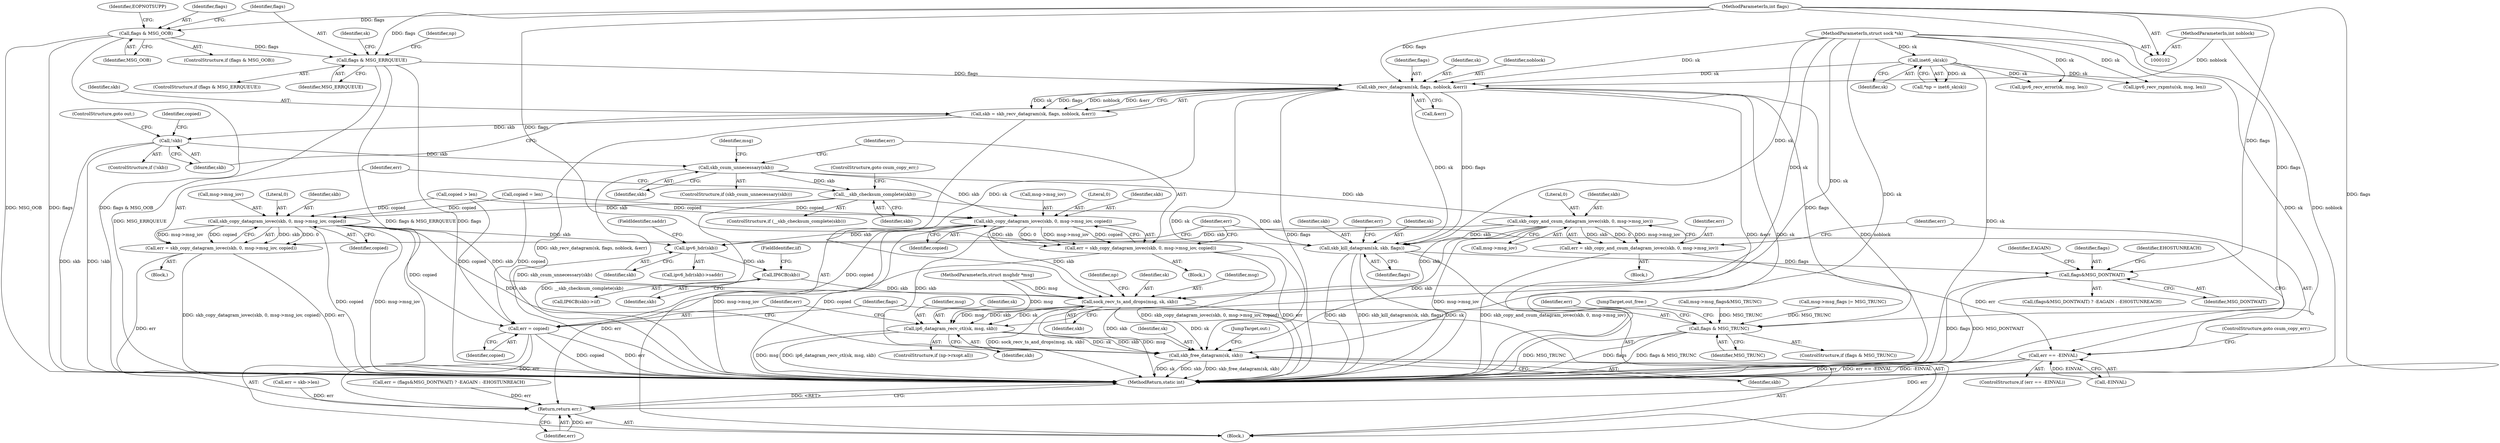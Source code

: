 digraph "0_linux_bceaa90240b6019ed73b49965eac7d167610be69_3@API" {
"1000162" [label="(Call,skb_recv_datagram(sk, flags, noblock, &err))"];
"1000114" [label="(Call,inet6_sk(sk))"];
"1000104" [label="(MethodParameterIn,struct sock *sk)"];
"1000135" [label="(Call,flags & MSG_ERRQUEUE)"];
"1000128" [label="(Call,flags & MSG_OOB)"];
"1000108" [label="(MethodParameterIn,int flags)"];
"1000107" [label="(MethodParameterIn,int noblock)"];
"1000160" [label="(Call,skb = skb_recv_datagram(sk, flags, noblock, &err))"];
"1000169" [label="(Call,!skb)"];
"1000191" [label="(Call,skb_csum_unnecessary(skb))"];
"1000196" [label="(Call,skb_copy_datagram_iovec(skb, 0, msg->msg_iov, copied))"];
"1000194" [label="(Call,err = skb_copy_datagram_iovec(skb, 0, msg->msg_iov, copied))"];
"1000319" [label="(Return,return err;)"];
"1000261" [label="(Call,ipv6_hdr(skb))"];
"1000279" [label="(Call,IP6CB(skb))"];
"1000288" [label="(Call,sock_recv_ts_and_drops(msg, sk, skb))"];
"1000298" [label="(Call,ip6_datagram_recv_ctl(sk, msg, skb))"];
"1000315" [label="(Call,skb_free_datagram(sk, skb))"];
"1000302" [label="(Call,err = copied)"];
"1000212" [label="(Call,__skb_checksum_complete(skb))"];
"1000217" [label="(Call,skb_copy_datagram_iovec(skb, 0, msg->msg_iov, copied))"];
"1000215" [label="(Call,err = skb_copy_datagram_iovec(skb, 0, msg->msg_iov, copied))"];
"1000322" [label="(Call,skb_kill_datagram(sk, skb, flags))"];
"1000329" [label="(Call,flags&MSG_DONTWAIT)"];
"1000228" [label="(Call,skb_copy_and_csum_datagram_iovec(skb, 0, msg->msg_iov))"];
"1000226" [label="(Call,err = skb_copy_and_csum_datagram_iovec(skb, 0, msg->msg_iov))"];
"1000235" [label="(Call,err == -EINVAL)"];
"1000306" [label="(Call,flags & MSG_TRUNC)"];
"1000227" [label="(Identifier,err)"];
"1000171" [label="(ControlStructure,goto out;)"];
"1000307" [label="(Identifier,flags)"];
"1000160" [label="(Call,skb = skb_recv_datagram(sk, flags, noblock, &err))"];
"1000162" [label="(Call,skb_recv_datagram(sk, flags, noblock, &err))"];
"1000193" [label="(Block,)"];
"1000202" [label="(Identifier,copied)"];
"1000156" [label="(Call,ipv6_recv_rxpmtu(sk, msg, len))"];
"1000129" [label="(Identifier,flags)"];
"1000295" [label="(Identifier,np)"];
"1000324" [label="(Identifier,skb)"];
"1000330" [label="(Identifier,flags)"];
"1000165" [label="(Identifier,noblock)"];
"1000327" [label="(Identifier,err)"];
"1000302" [label="(Call,err = copied)"];
"1000300" [label="(Identifier,msg)"];
"1000212" [label="(Call,__skb_checksum_complete(skb))"];
"1000194" [label="(Call,err = skb_copy_datagram_iovec(skb, 0, msg->msg_iov, copied))"];
"1000223" [label="(Identifier,copied)"];
"1000218" [label="(Identifier,skb)"];
"1000210" [label="(Block,)"];
"1000139" [label="(Call,ipv6_recv_error(sk, msg, len))"];
"1000262" [label="(Identifier,skb)"];
"1000335" [label="(Identifier,EHOSTUNREACH)"];
"1000260" [label="(Call,ipv6_hdr(skb)->saddr)"];
"1000301" [label="(Identifier,skb)"];
"1000328" [label="(Call,(flags&MSG_DONTWAIT) ? -EAGAIN : -EHOSTUNREACH)"];
"1000326" [label="(Call,err = (flags&MSG_DONTWAIT) ? -EAGAIN : -EHOSTUNREACH)"];
"1000225" [label="(Block,)"];
"1000314" [label="(JumpTarget,out_free:)"];
"1000140" [label="(Identifier,sk)"];
"1000215" [label="(Call,err = skb_copy_datagram_iovec(skb, 0, msg->msg_iov, copied))"];
"1000320" [label="(Identifier,err)"];
"1000281" [label="(FieldIdentifier,iif)"];
"1000168" [label="(ControlStructure,if (!skb))"];
"1000217" [label="(Call,skb_copy_datagram_iovec(skb, 0, msg->msg_iov, copied))"];
"1000137" [label="(Identifier,MSG_ERRQUEUE)"];
"1000234" [label="(ControlStructure,if (err == -EINVAL))"];
"1000288" [label="(Call,sock_recv_ts_and_drops(msg, sk, skb))"];
"1000261" [label="(Call,ipv6_hdr(skb))"];
"1000318" [label="(JumpTarget,out:)"];
"1000214" [label="(ControlStructure,goto csum_copy_err;)"];
"1000146" [label="(Identifier,np)"];
"1000198" [label="(Literal,0)"];
"1000213" [label="(Identifier,skb)"];
"1000323" [label="(Identifier,sk)"];
"1000306" [label="(Call,flags & MSG_TRUNC)"];
"1000127" [label="(ControlStructure,if (flags & MSG_OOB))"];
"1000241" [label="(Identifier,err)"];
"1000178" [label="(Call,copied > len)"];
"1000304" [label="(Identifier,copied)"];
"1000292" [label="(ControlStructure,if (np->rxopt.all))"];
"1000228" [label="(Call,skb_copy_and_csum_datagram_iovec(skb, 0, msg->msg_iov))"];
"1000170" [label="(Identifier,skb)"];
"1000161" [label="(Identifier,skb)"];
"1000115" [label="(Identifier,sk)"];
"1000331" [label="(Identifier,MSG_DONTWAIT)"];
"1000166" [label="(Call,&err)"];
"1000337" [label="(MethodReturn,static int)"];
"1000128" [label="(Call,flags & MSG_OOB)"];
"1000173" [label="(Identifier,copied)"];
"1000299" [label="(Identifier,sk)"];
"1000134" [label="(ControlStructure,if (flags & MSG_ERRQUEUE))"];
"1000322" [label="(Call,skb_kill_datagram(sk, skb, flags))"];
"1000315" [label="(Call,skb_free_datagram(sk, skb))"];
"1000169" [label="(Call,!skb)"];
"1000236" [label="(Identifier,err)"];
"1000280" [label="(Identifier,skb)"];
"1000235" [label="(Call,err == -EINVAL)"];
"1000196" [label="(Call,skb_copy_datagram_iovec(skb, 0, msg->msg_iov, copied))"];
"1000290" [label="(Identifier,sk)"];
"1000309" [label="(Call,err = skb->len)"];
"1000316" [label="(Identifier,sk)"];
"1000289" [label="(Identifier,msg)"];
"1000305" [label="(ControlStructure,if (flags & MSG_TRUNC))"];
"1000303" [label="(Identifier,err)"];
"1000219" [label="(Literal,0)"];
"1000164" [label="(Identifier,flags)"];
"1000229" [label="(Identifier,skb)"];
"1000192" [label="(Identifier,skb)"];
"1000195" [label="(Identifier,err)"];
"1000231" [label="(Call,msg->msg_iov)"];
"1000112" [label="(Call,*np = inet6_sk(sk))"];
"1000105" [label="(MethodParameterIn,struct msghdr *msg)"];
"1000182" [label="(Call,copied = len)"];
"1000104" [label="(MethodParameterIn,struct sock *sk)"];
"1000278" [label="(Call,IP6CB(skb)->iif)"];
"1000279" [label="(Call,IP6CB(skb))"];
"1000298" [label="(Call,ip6_datagram_recv_ctl(sk, msg, skb))"];
"1000226" [label="(Call,err = skb_copy_and_csum_datagram_iovec(skb, 0, msg->msg_iov))"];
"1000237" [label="(Call,-EINVAL)"];
"1000135" [label="(Call,flags & MSG_ERRQUEUE)"];
"1000205" [label="(Call,msg->msg_flags&MSG_TRUNC)"];
"1000325" [label="(Identifier,flags)"];
"1000207" [label="(Identifier,msg)"];
"1000185" [label="(Call,msg->msg_flags |= MSG_TRUNC)"];
"1000130" [label="(Identifier,MSG_OOB)"];
"1000308" [label="(Identifier,MSG_TRUNC)"];
"1000211" [label="(ControlStructure,if (__skb_checksum_complete(skb)))"];
"1000291" [label="(Identifier,skb)"];
"1000317" [label="(Identifier,skb)"];
"1000329" [label="(Call,flags&MSG_DONTWAIT)"];
"1000197" [label="(Identifier,skb)"];
"1000216" [label="(Identifier,err)"];
"1000114" [label="(Call,inet6_sk(sk))"];
"1000107" [label="(MethodParameterIn,int noblock)"];
"1000163" [label="(Identifier,sk)"];
"1000190" [label="(ControlStructure,if (skb_csum_unnecessary(skb)))"];
"1000136" [label="(Identifier,flags)"];
"1000310" [label="(Identifier,err)"];
"1000191" [label="(Call,skb_csum_unnecessary(skb))"];
"1000133" [label="(Identifier,EOPNOTSUPP)"];
"1000319" [label="(Return,return err;)"];
"1000263" [label="(FieldIdentifier,saddr)"];
"1000199" [label="(Call,msg->msg_iov)"];
"1000220" [label="(Call,msg->msg_iov)"];
"1000333" [label="(Identifier,EAGAIN)"];
"1000230" [label="(Literal,0)"];
"1000108" [label="(MethodParameterIn,int flags)"];
"1000239" [label="(ControlStructure,goto csum_copy_err;)"];
"1000110" [label="(Block,)"];
"1000162" -> "1000160"  [label="AST: "];
"1000162" -> "1000166"  [label="CFG: "];
"1000163" -> "1000162"  [label="AST: "];
"1000164" -> "1000162"  [label="AST: "];
"1000165" -> "1000162"  [label="AST: "];
"1000166" -> "1000162"  [label="AST: "];
"1000160" -> "1000162"  [label="CFG: "];
"1000162" -> "1000337"  [label="DDG: flags"];
"1000162" -> "1000337"  [label="DDG: &err"];
"1000162" -> "1000337"  [label="DDG: sk"];
"1000162" -> "1000337"  [label="DDG: noblock"];
"1000162" -> "1000160"  [label="DDG: sk"];
"1000162" -> "1000160"  [label="DDG: flags"];
"1000162" -> "1000160"  [label="DDG: noblock"];
"1000162" -> "1000160"  [label="DDG: &err"];
"1000114" -> "1000162"  [label="DDG: sk"];
"1000104" -> "1000162"  [label="DDG: sk"];
"1000135" -> "1000162"  [label="DDG: flags"];
"1000108" -> "1000162"  [label="DDG: flags"];
"1000107" -> "1000162"  [label="DDG: noblock"];
"1000162" -> "1000288"  [label="DDG: sk"];
"1000162" -> "1000306"  [label="DDG: flags"];
"1000162" -> "1000315"  [label="DDG: sk"];
"1000162" -> "1000322"  [label="DDG: sk"];
"1000162" -> "1000322"  [label="DDG: flags"];
"1000114" -> "1000112"  [label="AST: "];
"1000114" -> "1000115"  [label="CFG: "];
"1000115" -> "1000114"  [label="AST: "];
"1000112" -> "1000114"  [label="CFG: "];
"1000114" -> "1000337"  [label="DDG: sk"];
"1000114" -> "1000112"  [label="DDG: sk"];
"1000104" -> "1000114"  [label="DDG: sk"];
"1000114" -> "1000139"  [label="DDG: sk"];
"1000114" -> "1000156"  [label="DDG: sk"];
"1000104" -> "1000102"  [label="AST: "];
"1000104" -> "1000337"  [label="DDG: sk"];
"1000104" -> "1000139"  [label="DDG: sk"];
"1000104" -> "1000156"  [label="DDG: sk"];
"1000104" -> "1000288"  [label="DDG: sk"];
"1000104" -> "1000298"  [label="DDG: sk"];
"1000104" -> "1000315"  [label="DDG: sk"];
"1000104" -> "1000322"  [label="DDG: sk"];
"1000135" -> "1000134"  [label="AST: "];
"1000135" -> "1000137"  [label="CFG: "];
"1000136" -> "1000135"  [label="AST: "];
"1000137" -> "1000135"  [label="AST: "];
"1000140" -> "1000135"  [label="CFG: "];
"1000146" -> "1000135"  [label="CFG: "];
"1000135" -> "1000337"  [label="DDG: flags & MSG_ERRQUEUE"];
"1000135" -> "1000337"  [label="DDG: flags"];
"1000135" -> "1000337"  [label="DDG: MSG_ERRQUEUE"];
"1000128" -> "1000135"  [label="DDG: flags"];
"1000108" -> "1000135"  [label="DDG: flags"];
"1000128" -> "1000127"  [label="AST: "];
"1000128" -> "1000130"  [label="CFG: "];
"1000129" -> "1000128"  [label="AST: "];
"1000130" -> "1000128"  [label="AST: "];
"1000133" -> "1000128"  [label="CFG: "];
"1000136" -> "1000128"  [label="CFG: "];
"1000128" -> "1000337"  [label="DDG: MSG_OOB"];
"1000128" -> "1000337"  [label="DDG: flags"];
"1000128" -> "1000337"  [label="DDG: flags & MSG_OOB"];
"1000108" -> "1000128"  [label="DDG: flags"];
"1000108" -> "1000102"  [label="AST: "];
"1000108" -> "1000337"  [label="DDG: flags"];
"1000108" -> "1000306"  [label="DDG: flags"];
"1000108" -> "1000322"  [label="DDG: flags"];
"1000108" -> "1000329"  [label="DDG: flags"];
"1000107" -> "1000102"  [label="AST: "];
"1000107" -> "1000337"  [label="DDG: noblock"];
"1000160" -> "1000110"  [label="AST: "];
"1000161" -> "1000160"  [label="AST: "];
"1000170" -> "1000160"  [label="CFG: "];
"1000160" -> "1000337"  [label="DDG: skb_recv_datagram(sk, flags, noblock, &err)"];
"1000160" -> "1000169"  [label="DDG: skb"];
"1000169" -> "1000168"  [label="AST: "];
"1000169" -> "1000170"  [label="CFG: "];
"1000170" -> "1000169"  [label="AST: "];
"1000171" -> "1000169"  [label="CFG: "];
"1000173" -> "1000169"  [label="CFG: "];
"1000169" -> "1000337"  [label="DDG: !skb"];
"1000169" -> "1000337"  [label="DDG: skb"];
"1000169" -> "1000191"  [label="DDG: skb"];
"1000191" -> "1000190"  [label="AST: "];
"1000191" -> "1000192"  [label="CFG: "];
"1000192" -> "1000191"  [label="AST: "];
"1000195" -> "1000191"  [label="CFG: "];
"1000207" -> "1000191"  [label="CFG: "];
"1000191" -> "1000337"  [label="DDG: skb_csum_unnecessary(skb)"];
"1000191" -> "1000196"  [label="DDG: skb"];
"1000191" -> "1000212"  [label="DDG: skb"];
"1000191" -> "1000228"  [label="DDG: skb"];
"1000196" -> "1000194"  [label="AST: "];
"1000196" -> "1000202"  [label="CFG: "];
"1000197" -> "1000196"  [label="AST: "];
"1000198" -> "1000196"  [label="AST: "];
"1000199" -> "1000196"  [label="AST: "];
"1000202" -> "1000196"  [label="AST: "];
"1000194" -> "1000196"  [label="CFG: "];
"1000196" -> "1000337"  [label="DDG: msg->msg_iov"];
"1000196" -> "1000337"  [label="DDG: copied"];
"1000196" -> "1000194"  [label="DDG: skb"];
"1000196" -> "1000194"  [label="DDG: 0"];
"1000196" -> "1000194"  [label="DDG: msg->msg_iov"];
"1000196" -> "1000194"  [label="DDG: copied"];
"1000178" -> "1000196"  [label="DDG: copied"];
"1000182" -> "1000196"  [label="DDG: copied"];
"1000196" -> "1000261"  [label="DDG: skb"];
"1000196" -> "1000288"  [label="DDG: skb"];
"1000196" -> "1000302"  [label="DDG: copied"];
"1000196" -> "1000315"  [label="DDG: skb"];
"1000194" -> "1000193"  [label="AST: "];
"1000195" -> "1000194"  [label="AST: "];
"1000241" -> "1000194"  [label="CFG: "];
"1000194" -> "1000337"  [label="DDG: err"];
"1000194" -> "1000337"  [label="DDG: skb_copy_datagram_iovec(skb, 0, msg->msg_iov, copied)"];
"1000194" -> "1000319"  [label="DDG: err"];
"1000319" -> "1000110"  [label="AST: "];
"1000319" -> "1000320"  [label="CFG: "];
"1000320" -> "1000319"  [label="AST: "];
"1000337" -> "1000319"  [label="CFG: "];
"1000319" -> "1000337"  [label="DDG: <RET>"];
"1000320" -> "1000319"  [label="DDG: err"];
"1000309" -> "1000319"  [label="DDG: err"];
"1000235" -> "1000319"  [label="DDG: err"];
"1000215" -> "1000319"  [label="DDG: err"];
"1000302" -> "1000319"  [label="DDG: err"];
"1000326" -> "1000319"  [label="DDG: err"];
"1000261" -> "1000260"  [label="AST: "];
"1000261" -> "1000262"  [label="CFG: "];
"1000262" -> "1000261"  [label="AST: "];
"1000263" -> "1000261"  [label="CFG: "];
"1000228" -> "1000261"  [label="DDG: skb"];
"1000217" -> "1000261"  [label="DDG: skb"];
"1000261" -> "1000279"  [label="DDG: skb"];
"1000279" -> "1000278"  [label="AST: "];
"1000279" -> "1000280"  [label="CFG: "];
"1000280" -> "1000279"  [label="AST: "];
"1000281" -> "1000279"  [label="CFG: "];
"1000279" -> "1000288"  [label="DDG: skb"];
"1000288" -> "1000110"  [label="AST: "];
"1000288" -> "1000291"  [label="CFG: "];
"1000289" -> "1000288"  [label="AST: "];
"1000290" -> "1000288"  [label="AST: "];
"1000291" -> "1000288"  [label="AST: "];
"1000295" -> "1000288"  [label="CFG: "];
"1000288" -> "1000337"  [label="DDG: msg"];
"1000288" -> "1000337"  [label="DDG: sock_recv_ts_and_drops(msg, sk, skb)"];
"1000105" -> "1000288"  [label="DDG: msg"];
"1000228" -> "1000288"  [label="DDG: skb"];
"1000217" -> "1000288"  [label="DDG: skb"];
"1000288" -> "1000298"  [label="DDG: sk"];
"1000288" -> "1000298"  [label="DDG: msg"];
"1000288" -> "1000298"  [label="DDG: skb"];
"1000288" -> "1000315"  [label="DDG: sk"];
"1000288" -> "1000315"  [label="DDG: skb"];
"1000298" -> "1000292"  [label="AST: "];
"1000298" -> "1000301"  [label="CFG: "];
"1000299" -> "1000298"  [label="AST: "];
"1000300" -> "1000298"  [label="AST: "];
"1000301" -> "1000298"  [label="AST: "];
"1000303" -> "1000298"  [label="CFG: "];
"1000298" -> "1000337"  [label="DDG: ip6_datagram_recv_ctl(sk, msg, skb)"];
"1000298" -> "1000337"  [label="DDG: msg"];
"1000105" -> "1000298"  [label="DDG: msg"];
"1000298" -> "1000315"  [label="DDG: sk"];
"1000298" -> "1000315"  [label="DDG: skb"];
"1000315" -> "1000110"  [label="AST: "];
"1000315" -> "1000317"  [label="CFG: "];
"1000316" -> "1000315"  [label="AST: "];
"1000317" -> "1000315"  [label="AST: "];
"1000318" -> "1000315"  [label="CFG: "];
"1000315" -> "1000337"  [label="DDG: skb_free_datagram(sk, skb)"];
"1000315" -> "1000337"  [label="DDG: sk"];
"1000315" -> "1000337"  [label="DDG: skb"];
"1000228" -> "1000315"  [label="DDG: skb"];
"1000217" -> "1000315"  [label="DDG: skb"];
"1000302" -> "1000110"  [label="AST: "];
"1000302" -> "1000304"  [label="CFG: "];
"1000303" -> "1000302"  [label="AST: "];
"1000304" -> "1000302"  [label="AST: "];
"1000307" -> "1000302"  [label="CFG: "];
"1000302" -> "1000337"  [label="DDG: copied"];
"1000302" -> "1000337"  [label="DDG: err"];
"1000217" -> "1000302"  [label="DDG: copied"];
"1000178" -> "1000302"  [label="DDG: copied"];
"1000182" -> "1000302"  [label="DDG: copied"];
"1000212" -> "1000211"  [label="AST: "];
"1000212" -> "1000213"  [label="CFG: "];
"1000213" -> "1000212"  [label="AST: "];
"1000214" -> "1000212"  [label="CFG: "];
"1000216" -> "1000212"  [label="CFG: "];
"1000212" -> "1000337"  [label="DDG: __skb_checksum_complete(skb)"];
"1000212" -> "1000217"  [label="DDG: skb"];
"1000212" -> "1000322"  [label="DDG: skb"];
"1000217" -> "1000215"  [label="AST: "];
"1000217" -> "1000223"  [label="CFG: "];
"1000218" -> "1000217"  [label="AST: "];
"1000219" -> "1000217"  [label="AST: "];
"1000220" -> "1000217"  [label="AST: "];
"1000223" -> "1000217"  [label="AST: "];
"1000215" -> "1000217"  [label="CFG: "];
"1000217" -> "1000337"  [label="DDG: copied"];
"1000217" -> "1000337"  [label="DDG: msg->msg_iov"];
"1000217" -> "1000215"  [label="DDG: skb"];
"1000217" -> "1000215"  [label="DDG: 0"];
"1000217" -> "1000215"  [label="DDG: msg->msg_iov"];
"1000217" -> "1000215"  [label="DDG: copied"];
"1000178" -> "1000217"  [label="DDG: copied"];
"1000182" -> "1000217"  [label="DDG: copied"];
"1000215" -> "1000210"  [label="AST: "];
"1000216" -> "1000215"  [label="AST: "];
"1000241" -> "1000215"  [label="CFG: "];
"1000215" -> "1000337"  [label="DDG: err"];
"1000215" -> "1000337"  [label="DDG: skb_copy_datagram_iovec(skb, 0, msg->msg_iov, copied)"];
"1000322" -> "1000110"  [label="AST: "];
"1000322" -> "1000325"  [label="CFG: "];
"1000323" -> "1000322"  [label="AST: "];
"1000324" -> "1000322"  [label="AST: "];
"1000325" -> "1000322"  [label="AST: "];
"1000327" -> "1000322"  [label="CFG: "];
"1000322" -> "1000337"  [label="DDG: skb"];
"1000322" -> "1000337"  [label="DDG: skb_kill_datagram(sk, skb, flags)"];
"1000322" -> "1000337"  [label="DDG: sk"];
"1000228" -> "1000322"  [label="DDG: skb"];
"1000322" -> "1000329"  [label="DDG: flags"];
"1000329" -> "1000328"  [label="AST: "];
"1000329" -> "1000331"  [label="CFG: "];
"1000330" -> "1000329"  [label="AST: "];
"1000331" -> "1000329"  [label="AST: "];
"1000333" -> "1000329"  [label="CFG: "];
"1000335" -> "1000329"  [label="CFG: "];
"1000329" -> "1000337"  [label="DDG: MSG_DONTWAIT"];
"1000329" -> "1000337"  [label="DDG: flags"];
"1000228" -> "1000226"  [label="AST: "];
"1000228" -> "1000231"  [label="CFG: "];
"1000229" -> "1000228"  [label="AST: "];
"1000230" -> "1000228"  [label="AST: "];
"1000231" -> "1000228"  [label="AST: "];
"1000226" -> "1000228"  [label="CFG: "];
"1000228" -> "1000337"  [label="DDG: msg->msg_iov"];
"1000228" -> "1000226"  [label="DDG: skb"];
"1000228" -> "1000226"  [label="DDG: 0"];
"1000228" -> "1000226"  [label="DDG: msg->msg_iov"];
"1000226" -> "1000225"  [label="AST: "];
"1000227" -> "1000226"  [label="AST: "];
"1000236" -> "1000226"  [label="CFG: "];
"1000226" -> "1000337"  [label="DDG: skb_copy_and_csum_datagram_iovec(skb, 0, msg->msg_iov)"];
"1000226" -> "1000235"  [label="DDG: err"];
"1000235" -> "1000234"  [label="AST: "];
"1000235" -> "1000237"  [label="CFG: "];
"1000236" -> "1000235"  [label="AST: "];
"1000237" -> "1000235"  [label="AST: "];
"1000239" -> "1000235"  [label="CFG: "];
"1000241" -> "1000235"  [label="CFG: "];
"1000235" -> "1000337"  [label="DDG: -EINVAL"];
"1000235" -> "1000337"  [label="DDG: err"];
"1000235" -> "1000337"  [label="DDG: err == -EINVAL"];
"1000237" -> "1000235"  [label="DDG: EINVAL"];
"1000306" -> "1000305"  [label="AST: "];
"1000306" -> "1000308"  [label="CFG: "];
"1000307" -> "1000306"  [label="AST: "];
"1000308" -> "1000306"  [label="AST: "];
"1000310" -> "1000306"  [label="CFG: "];
"1000314" -> "1000306"  [label="CFG: "];
"1000306" -> "1000337"  [label="DDG: flags"];
"1000306" -> "1000337"  [label="DDG: flags & MSG_TRUNC"];
"1000306" -> "1000337"  [label="DDG: MSG_TRUNC"];
"1000205" -> "1000306"  [label="DDG: MSG_TRUNC"];
"1000185" -> "1000306"  [label="DDG: MSG_TRUNC"];
}
